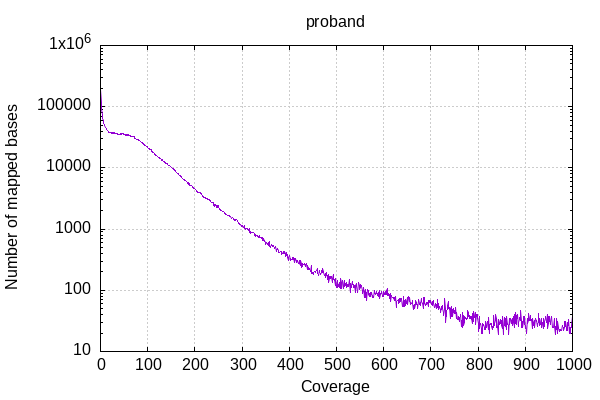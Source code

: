 
            set terminal png size 600,400 truecolor
            set output "./bamstat_plots/proband-coverage.png"
            set grid xtics ytics y2tics back lc rgb "#cccccc"
            set ylabel "Number of mapped bases"
            set xlabel "Coverage"
            set log y
            set style fill solid border -1
            set title "proband"
            set xrange [:1000]
            plot '-' with lines notitle
        1	193729
2	119266
3	89030
4	75350
5	65294
6	59035
7	54085
8	52149
9	48924
10	46257
11	45116
12	44064
13	42534
14	40264
15	40373
16	39601
17	39440
18	38054
19	38101
20	38200
21	38078
22	37368
23	37128
24	37391
25	37262
26	36939
27	37443
28	36814
29	37315
30	37018
31	36497
32	36589
33	36463
34	35964
35	35988
36	35781
37	35459
38	35657
39	35065
40	35633
41	35600
42	35673
43	35941
44	36213
45	35534
46	35915
47	36113
48	35509
49	35811
50	35459
51	35377
52	34919
53	34496
54	33714
55	34049
56	34757
57	34948
58	34449
59	34664
60	33741
61	33615
62	33436
63	33652
64	32894
65	32934
66	32535
67	32870
68	32510
69	32548
70	32238
71	32045
72	31057
73	30638
74	30187
75	29910
76	29398
77	28830
78	28670
79	28966
80	28663
81	28199
82	27889
83	27594
84	26706
85	26538
86	26304
87	26014
88	25607
89	25158
90	24983
91	24840
92	24290
93	24165
94	23382
95	23334
96	23054
97	22495
98	22404
99	22038
100	21562
101	20728
102	20714
103	20483
104	20218
105	20186
106	19849
107	19846
108	18757
109	18805
110	18375
111	17916
112	17867
113	17624
114	17171
115	16566
116	16347
117	15920
118	16199
119	15820
120	15403
121	15243
122	14840
123	14547
124	14573
125	14183
126	14249
127	14015
128	14031
129	13652
130	13450
131	13496
132	13291
133	12886
134	12640
135	12508
136	12242
137	12121
138	11922
139	11751
140	11649
141	11601
142	11608
143	11403
144	11133
145	11109
146	10820
147	10777
148	10411
149	10559
150	10126
151	9981
152	9878
153	9711
154	9769
155	9558
156	9260
157	9061
158	8954
159	8677
160	8531
161	8481
162	8325
163	8183
164	8085
165	7951
166	7800
167	7525
168	7563
169	7422
170	7293
171	7226
172	7048
173	6797
174	6683
175	6515
176	6576
177	6535
178	6427
179	6202
180	6191
181	6174
182	6062
183	5973
184	5870
185	5588
186	5687
187	5455
188	5470
189	5226
190	5118
191	5175
192	5088
193	5137
194	4921
195	4857
196	4663
197	4815
198	4628
199	4609
200	4592
201	4474
202	4405
203	4268
204	4177
205	4138
206	3905
207	3996
208	3904
209	4000
210	3946
211	3824
212	3897
213	3843
214	3741
215	3672
216	3568
217	3462
218	3431
219	3310
220	3248
221	3226
222	3218
223	3228
224	3131
225	3192
226	3061
227	3113
228	3040
229	3040
230	2994
231	2889
232	2942
233	2856
234	2783
235	2724
236	2734
237	2689
238	2699
239	2684
240	2425
241	2506
242	2368
243	2490
244	2463
245	2452
246	2288
247	2277
248	2396
249	2400
250	2300
251	2242
252	2135
253	2083
254	2060
255	2006
256	1992
257	2013
258	1968
259	1969
260	1963
261	1926
262	1850
263	1827
264	1746
265	1815
266	1704
267	1730
268	1758
269	1677
270	1679
271	1643
272	1692
273	1633
274	1667
275	1622
276	1615
277	1488
278	1503
279	1527
280	1521
281	1515
282	1432
283	1435
284	1389
285	1446
286	1410
287	1407
288	1420
289	1421
290	1397
291	1310
292	1305
293	1233
294	1252
295	1192
296	1192
297	1182
298	1117
299	1129
300	1111
301	1128
302	1061
303	1077
304	1073
305	1147
306	1018
307	988
308	1019
309	1035
310	1007
311	1022
312	985
313	968
314	958
315	1007
316	895
317	902
318	858
319	864
320	878
321	892
322	871
323	866
324	882
325	881
326	856
327	775
328	818
329	766
330	777
331	793
332	800
333	756
334	762
335	722
336	777
337	739
338	716
339	717
340	730
341	698
342	725
343	736
344	659
345	649
346	700
347	622
348	660
349	601
350	567
351	596
352	598
353	550
354	583
355	601
356	549
357	617
358	523
359	565
360	494
361	514
362	546
363	553
364	531
365	514
366	546
367	513
368	507
369	485
370	500
371	517
372	429
373	458
374	464
375	458
376	475
377	449
378	410
379	407
380	413
381	433
382	435
383	438
384	383
385	406
386	395
387	427
388	405
389	405
390	427
391	397
392	369
393	357
394	407
395	376
396	389
397	343
398	309
399	348
400	374
401	365
402	312
403	334
404	318
405	323
406	314
407	339
408	318
409	344
410	287
411	327
412	297
413	315
414	327
415	282
416	308
417	308
418	299
419	279
420	279
421	307
422	270
423	253
424	307
425	273
426	237
427	244
428	279
429	266
430	260
431	267
432	265
433	272
434	243
435	262
436	277
437	264
438	216
439	254
440	216
441	233
442	225
443	220
444	207
445	205
446	250
447	207
448	191
449	186
450	199
451	182
452	194
453	203
454	202
455	199
456	204
457	208
458	213
459	225
460	191
461	178
462	175
463	208
464	192
465	198
466	189
467	182
468	194
469	209
470	193
471	227
472	203
473	194
474	177
475	172
476	190
477	159
478	195
479	174
480	176
481	151
482	179
483	153
484	133
485	155
486	165
487	157
488	166
489	168
490	159
491	136
492	156
493	180
494	149
495	146
496	152
497	118
498	157
499	111
500	118
501	116
502	143
503	110
504	126
505	114
506	132
507	113
508	109
509	154
510	132
511	109
512	146
513	143
514	107
515	121
516	142
517	117
518	129
519	131
520	118
521	136
522	111
523	126
524	114
525	126
526	117
527	149
528	131
529	92
530	131
531	111
532	121
533	140
534	126
535	121
536	111
537	125
538	113
539	120
540	93
541	118
542	128
543	117
544	96
545	93
546	130
547	135
548	118
549	105
550	110
551	125
552	117
553	121
554	116
555	100
556	89
557	100
558	112
559	75
560	94
561	104
562	76
563	91
564	69
565	102
566	99
567	99
568	85
569	78
570	89
571	79
572	93
573	91
574	85
575	93
576	75
577	81
578	80
579	77
580	100
581	90
582	90
583	84
584	97
585	88
586	90
587	82
588	91
589	90
590	79
591	98
592	74
593	86
594	89
595	90
596	94
597	83
598	80
599	78
600	97
601	86
602	88
603	94
604	84
605	84
606	101
607	107
608	104
609	82
610	81
611	89
612	87
613	74
614	89
615	66
616	82
617	78
618	76
619	77
620	74
621	76
622	67
623	76
624	67
625	77
626	78
627	52
628	66
629	69
630	67
631	70
632	62
633	73
634	64
635	65
636	73
637	73
638	71
639	54
640	57
641	68
642	80
643	54
644	67
645	55
646	56
647	72
648	65
649	61
650	75
651	58
652	75
653	79
654	65
655	77
656	59
657	64
658	60
659	60
660	66
661	68
662	60
663	49
664	57
665	58
666	51
667	58
668	68
669	63
670	58
671	58
672	51
673	66
674	72
675	62
676	59
677	57
678	64
679	58
680	73
681	66
682	61
683	62
684	50
685	75
686	77
687	62
688	56
689	58
690	63
691	58
692	60
693	63
694	55
695	68
696	67
697	63
698	64
699	63
700	67
701	59
702	62
703	66
704	57
705	69
706	61
707	52
708	52
709	61
710	57
711	50
712	58
713	52
714	70
715	61
716	62
717	48
718	54
719	53
720	49
721	44
722	54
723	49
724	57
725	51
726	43
727	39
728	49
729	73
730	51
731	30
732	45
733	38
734	47
735	48
736	56
737	66
738	50
739	48
740	52
741	34
742	50
743	55
744	37
745	48
746	38
747	51
748	43
749	43
750	41
751	46
752	42
753	52
754	34
755	43
756	33
757	33
758	33
759	38
760	31
761	36
762	37
763	40
764	26
765	32
766	33
767	44
768	25
769	39
770	27
771	30
772	37
773	34
774	36
775	33
776	35
777	34
778	46
779	43
780	38
781	39
782	35
783	35
784	38
785	37
786	33
787	34
788	29
789	42
790	31
791	45
792	37
793	36
794	44
795	28
796	40
797	37
798	40
799	34
800	29
801	21
802	37
803	24
804	27
805	28
806	29
807	24
808	20
809	20
810	29
811	27
812	28
813	25
814	23
815	23
816	31
817	27
818	25
819	31
820	31
821	23
822	32
823	36
824	20
825	28
826	28
827	29
828	29
829	26
830	23
831	26
832	25
833	39
834	27
835	29
836	32
837	40
838	34
839	25
840	34
841	25
842	26
843	19
844	33
845	30
846	28
847	29
848	33
849	32
850	27
851	24
852	37
853	19
854	24
855	36
856	27
857	26
858	27
859	35
860	23
861	37
862	28
863	29
864	27
865	19
866	34
867	28
868	34
869	34
870	29
871	32
872	35
873	27
874	30
875	34
876	37
877	25
878	40
879	29
880	44
881	28
882	39
883	34
884	40
885	26
886	30
887	33
888	36
889	32
890	46
891	32
892	26
893	25
894	31
895	25
896	31
897	38
898	28
899	37
900	24
901	27
902	22
903	20
904	35
905	29
906	32
907	41
908	32
909	33
910	39
911	39
912	32
913	32
914	33
915	24
916	34
917	27
918	30
919	32
920	25
921	34
922	35
923	31
924	32
925	26
926	29
927	30
928	41
929	33
930	27
931	35
932	28
933	29
934	35
935	25
936	30
937	29
938	24
939	34
940	26
941	31
942	35
943	38
944	31
945	30
946	40
947	26
948	24
949	29
950	38
951	31
952	37
953	28
954	30
955	36
956	38
957	25
958	26
959	25
960	25
961	35
962	26
963	19
964	26
965	24
966	23
967	34
968	20
969	31
970	25
971	24
972	21
973	23
974	23
975	22
976	22
977	22
978	27
979	26
980	25
981	22
982	25
983	30
984	31
985	26
986	31
987	25
988	22
989	22
990	30
991	27
992	33
993	20
994	25
995	20
996	25
997	25
998	27
999	37
1000	31
1000	11446
end
